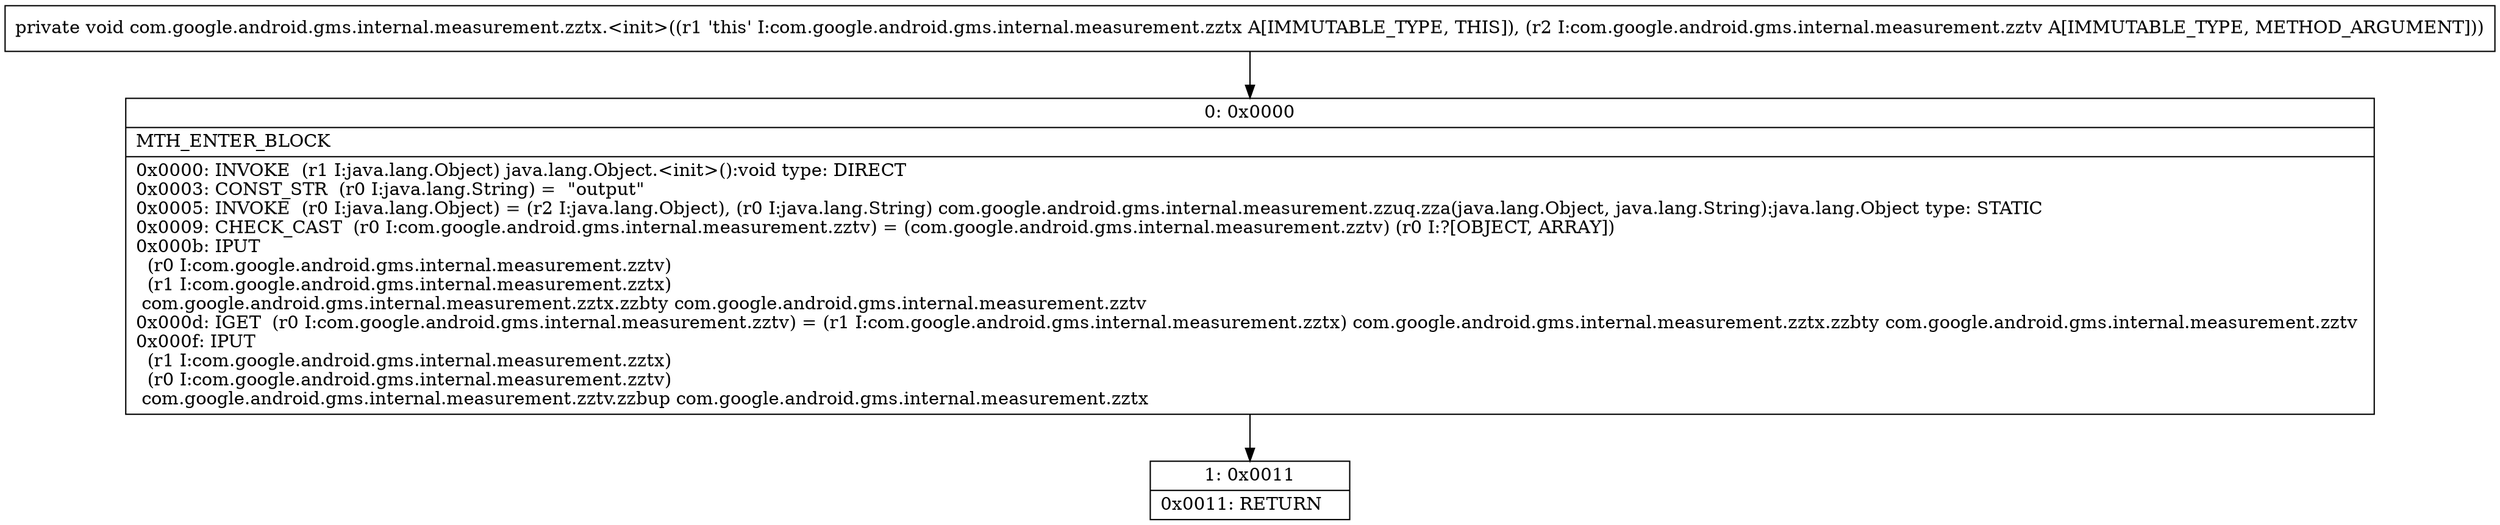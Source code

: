 digraph "CFG forcom.google.android.gms.internal.measurement.zztx.\<init\>(Lcom\/google\/android\/gms\/internal\/measurement\/zztv;)V" {
Node_0 [shape=record,label="{0\:\ 0x0000|MTH_ENTER_BLOCK\l|0x0000: INVOKE  (r1 I:java.lang.Object) java.lang.Object.\<init\>():void type: DIRECT \l0x0003: CONST_STR  (r0 I:java.lang.String) =  \"output\" \l0x0005: INVOKE  (r0 I:java.lang.Object) = (r2 I:java.lang.Object), (r0 I:java.lang.String) com.google.android.gms.internal.measurement.zzuq.zza(java.lang.Object, java.lang.String):java.lang.Object type: STATIC \l0x0009: CHECK_CAST  (r0 I:com.google.android.gms.internal.measurement.zztv) = (com.google.android.gms.internal.measurement.zztv) (r0 I:?[OBJECT, ARRAY]) \l0x000b: IPUT  \l  (r0 I:com.google.android.gms.internal.measurement.zztv)\l  (r1 I:com.google.android.gms.internal.measurement.zztx)\l com.google.android.gms.internal.measurement.zztx.zzbty com.google.android.gms.internal.measurement.zztv \l0x000d: IGET  (r0 I:com.google.android.gms.internal.measurement.zztv) = (r1 I:com.google.android.gms.internal.measurement.zztx) com.google.android.gms.internal.measurement.zztx.zzbty com.google.android.gms.internal.measurement.zztv \l0x000f: IPUT  \l  (r1 I:com.google.android.gms.internal.measurement.zztx)\l  (r0 I:com.google.android.gms.internal.measurement.zztv)\l com.google.android.gms.internal.measurement.zztv.zzbup com.google.android.gms.internal.measurement.zztx \l}"];
Node_1 [shape=record,label="{1\:\ 0x0011|0x0011: RETURN   \l}"];
MethodNode[shape=record,label="{private void com.google.android.gms.internal.measurement.zztx.\<init\>((r1 'this' I:com.google.android.gms.internal.measurement.zztx A[IMMUTABLE_TYPE, THIS]), (r2 I:com.google.android.gms.internal.measurement.zztv A[IMMUTABLE_TYPE, METHOD_ARGUMENT])) }"];
MethodNode -> Node_0;
Node_0 -> Node_1;
}

